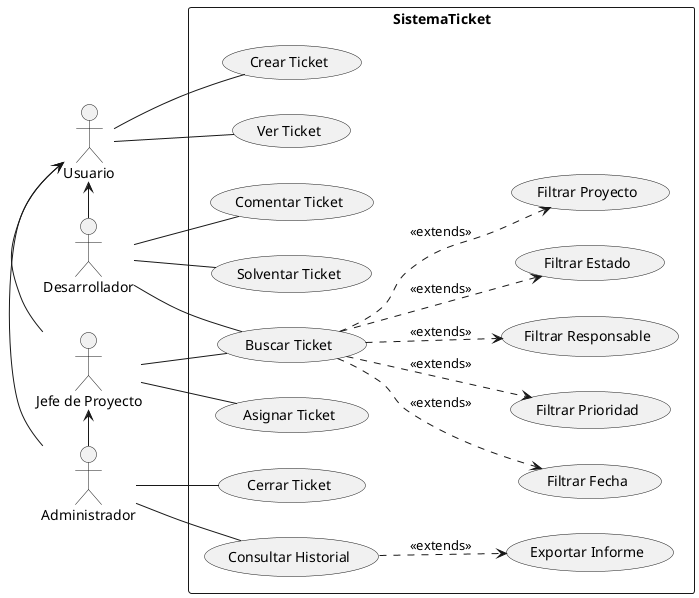 @startuml

left to right direction

actor "Jefe de Proyecto" as JefeProyecto
actor Administrador as Admin
actor Usuario as Usuario
actor Desarrollador as Dev

rectangle SistemaTicket{
    Dev -l-> Usuario
    Dev -- (Buscar Ticket)
    Dev -- (Comentar Ticket)
    Dev -- (Solventar Ticket)
    Usuario -l- (Crear Ticket)
    Usuario -- (Ver Ticket)
    JefeProyecto -l-> Usuario
    JefeProyecto -- (Asignar Ticket)
    JefeProyecto -- (Buscar Ticket)
    (Buscar Ticket) ..> (Filtrar Fecha) :<<extends>>
    (Buscar Ticket) ..> (Filtrar Prioridad) : <<extends>>
    (Buscar Ticket) ..>  (Filtrar Responsable) : <<extends>>
    (Buscar Ticket) ..> (Filtrar Estado) : <<extends>>
    (Buscar Ticket) ..>  (Filtrar Proyecto) : <<extends>>
    Admin -l-> Usuario
    Admin -l-> JefeProyecto
    Admin -- (Consultar Historial)
    (Consultar Historial) ..> (Exportar Informe) : <<extends>>
    Admin -- (Cerrar Ticket)
}

@enduml